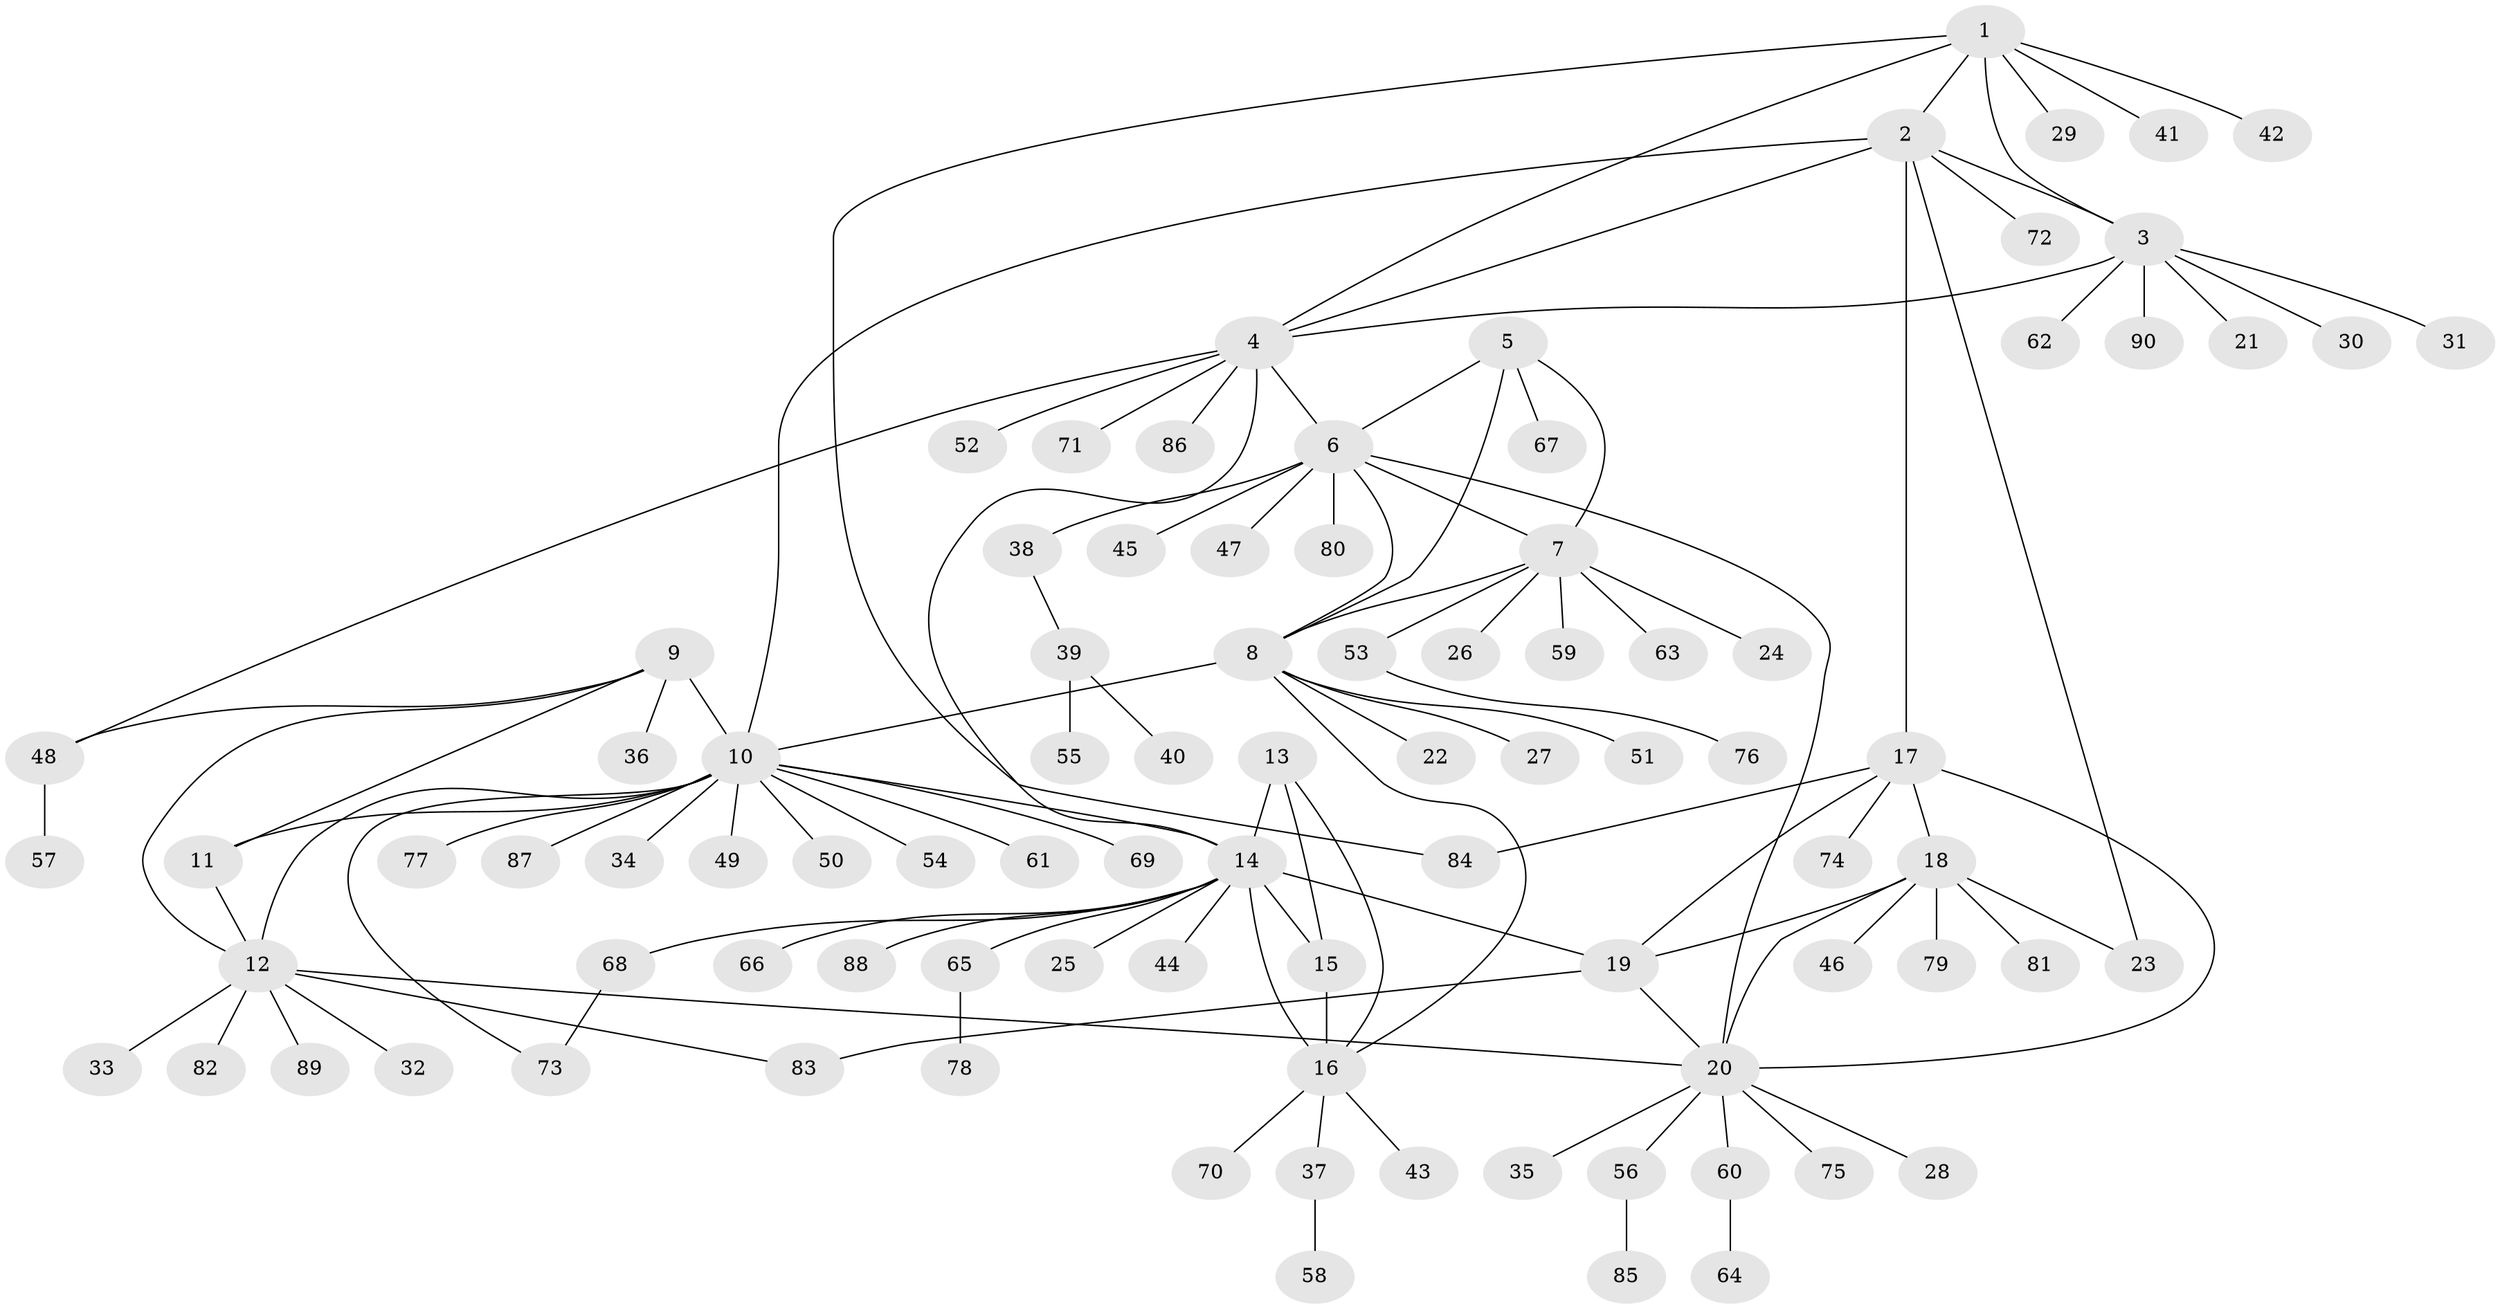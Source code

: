 // Generated by graph-tools (version 1.1) at 2025/26/03/09/25 03:26:41]
// undirected, 90 vertices, 115 edges
graph export_dot {
graph [start="1"]
  node [color=gray90,style=filled];
  1;
  2;
  3;
  4;
  5;
  6;
  7;
  8;
  9;
  10;
  11;
  12;
  13;
  14;
  15;
  16;
  17;
  18;
  19;
  20;
  21;
  22;
  23;
  24;
  25;
  26;
  27;
  28;
  29;
  30;
  31;
  32;
  33;
  34;
  35;
  36;
  37;
  38;
  39;
  40;
  41;
  42;
  43;
  44;
  45;
  46;
  47;
  48;
  49;
  50;
  51;
  52;
  53;
  54;
  55;
  56;
  57;
  58;
  59;
  60;
  61;
  62;
  63;
  64;
  65;
  66;
  67;
  68;
  69;
  70;
  71;
  72;
  73;
  74;
  75;
  76;
  77;
  78;
  79;
  80;
  81;
  82;
  83;
  84;
  85;
  86;
  87;
  88;
  89;
  90;
  1 -- 2;
  1 -- 3;
  1 -- 4;
  1 -- 29;
  1 -- 41;
  1 -- 42;
  1 -- 84;
  2 -- 3;
  2 -- 4;
  2 -- 10;
  2 -- 17;
  2 -- 23;
  2 -- 72;
  3 -- 4;
  3 -- 21;
  3 -- 30;
  3 -- 31;
  3 -- 62;
  3 -- 90;
  4 -- 6;
  4 -- 14;
  4 -- 48;
  4 -- 52;
  4 -- 71;
  4 -- 86;
  5 -- 6;
  5 -- 7;
  5 -- 8;
  5 -- 67;
  6 -- 7;
  6 -- 8;
  6 -- 20;
  6 -- 38;
  6 -- 45;
  6 -- 47;
  6 -- 80;
  7 -- 8;
  7 -- 24;
  7 -- 26;
  7 -- 53;
  7 -- 59;
  7 -- 63;
  8 -- 10;
  8 -- 16;
  8 -- 22;
  8 -- 27;
  8 -- 51;
  9 -- 10;
  9 -- 11;
  9 -- 12;
  9 -- 36;
  9 -- 48;
  10 -- 11;
  10 -- 12;
  10 -- 14;
  10 -- 34;
  10 -- 49;
  10 -- 50;
  10 -- 54;
  10 -- 61;
  10 -- 69;
  10 -- 73;
  10 -- 77;
  10 -- 87;
  11 -- 12;
  12 -- 20;
  12 -- 32;
  12 -- 33;
  12 -- 82;
  12 -- 83;
  12 -- 89;
  13 -- 14;
  13 -- 15;
  13 -- 16;
  14 -- 15;
  14 -- 16;
  14 -- 19;
  14 -- 25;
  14 -- 44;
  14 -- 65;
  14 -- 66;
  14 -- 68;
  14 -- 88;
  15 -- 16;
  16 -- 37;
  16 -- 43;
  16 -- 70;
  17 -- 18;
  17 -- 19;
  17 -- 20;
  17 -- 74;
  17 -- 84;
  18 -- 19;
  18 -- 20;
  18 -- 23;
  18 -- 46;
  18 -- 79;
  18 -- 81;
  19 -- 20;
  19 -- 83;
  20 -- 28;
  20 -- 35;
  20 -- 56;
  20 -- 60;
  20 -- 75;
  37 -- 58;
  38 -- 39;
  39 -- 40;
  39 -- 55;
  48 -- 57;
  53 -- 76;
  56 -- 85;
  60 -- 64;
  65 -- 78;
  68 -- 73;
}
